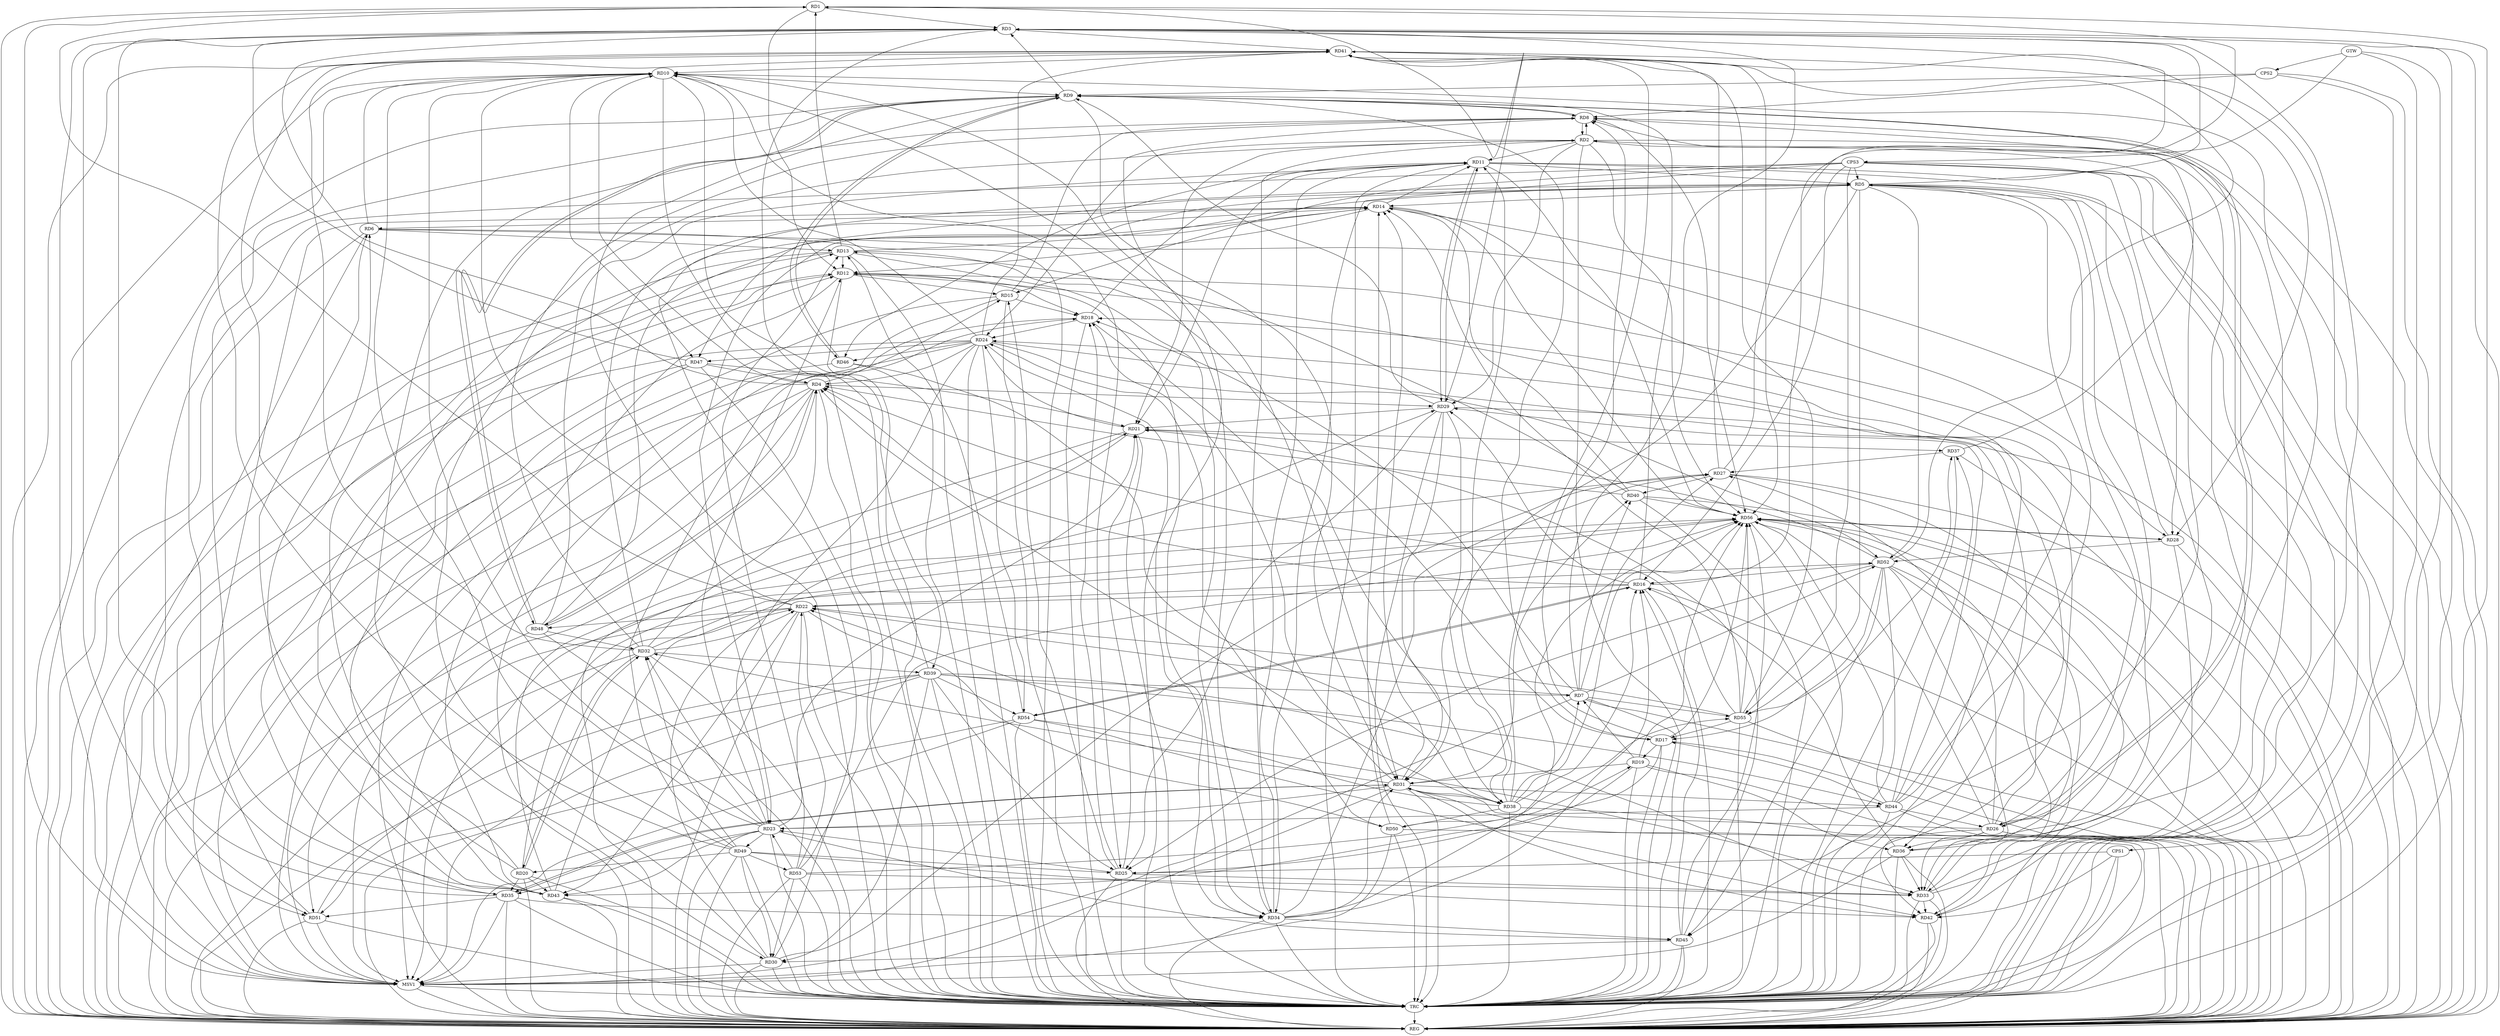 strict digraph G {
  RD1 [ label="RD1" ];
  RD2 [ label="RD2" ];
  RD3 [ label="RD3" ];
  RD4 [ label="RD4" ];
  RD5 [ label="RD5" ];
  RD6 [ label="RD6" ];
  RD7 [ label="RD7" ];
  RD8 [ label="RD8" ];
  RD9 [ label="RD9" ];
  RD10 [ label="RD10" ];
  RD11 [ label="RD11" ];
  RD12 [ label="RD12" ];
  RD13 [ label="RD13" ];
  RD14 [ label="RD14" ];
  RD15 [ label="RD15" ];
  RD16 [ label="RD16" ];
  RD17 [ label="RD17" ];
  RD18 [ label="RD18" ];
  RD19 [ label="RD19" ];
  RD20 [ label="RD20" ];
  RD21 [ label="RD21" ];
  RD22 [ label="RD22" ];
  RD23 [ label="RD23" ];
  RD24 [ label="RD24" ];
  RD25 [ label="RD25" ];
  RD26 [ label="RD26" ];
  RD27 [ label="RD27" ];
  RD28 [ label="RD28" ];
  RD29 [ label="RD29" ];
  RD30 [ label="RD30" ];
  RD31 [ label="RD31" ];
  RD32 [ label="RD32" ];
  RD33 [ label="RD33" ];
  RD34 [ label="RD34" ];
  RD35 [ label="RD35" ];
  RD36 [ label="RD36" ];
  RD37 [ label="RD37" ];
  RD38 [ label="RD38" ];
  RD39 [ label="RD39" ];
  RD40 [ label="RD40" ];
  RD41 [ label="RD41" ];
  RD42 [ label="RD42" ];
  RD43 [ label="RD43" ];
  RD44 [ label="RD44" ];
  RD45 [ label="RD45" ];
  RD46 [ label="RD46" ];
  RD47 [ label="RD47" ];
  RD48 [ label="RD48" ];
  RD49 [ label="RD49" ];
  RD50 [ label="RD50" ];
  RD51 [ label="RD51" ];
  RD52 [ label="RD52" ];
  RD53 [ label="RD53" ];
  RD54 [ label="RD54" ];
  RD55 [ label="RD55" ];
  RD56 [ label="RD56" ];
  CPS1 [ label="CPS1" ];
  CPS2 [ label="CPS2" ];
  CPS3 [ label="CPS3" ];
  GTW [ label="GTW" ];
  REG [ label="REG" ];
  TRC [ label="TRC" ];
  MSV1 [ label="MSV1" ];
  RD1 -> RD3;
  RD1 -> RD12;
  RD13 -> RD1;
  RD22 -> RD1;
  RD27 -> RD1;
  RD1 -> RD29;
  RD2 -> RD8;
  RD8 -> RD2;
  RD2 -> RD11;
  RD2 -> RD21;
  RD2 -> RD24;
  RD2 -> RD29;
  RD33 -> RD2;
  RD2 -> RD34;
  RD43 -> RD2;
  RD2 -> RD45;
  RD4 -> RD3;
  RD5 -> RD3;
  RD7 -> RD3;
  RD9 -> RD3;
  RD16 -> RD3;
  RD35 -> RD3;
  RD39 -> RD3;
  RD3 -> RD41;
  RD3 -> RD42;
  RD47 -> RD3;
  RD3 -> RD51;
  RD4 -> RD10;
  RD4 -> RD15;
  RD16 -> RD4;
  RD24 -> RD4;
  RD4 -> RD29;
  RD32 -> RD4;
  RD38 -> RD4;
  RD40 -> RD4;
  RD47 -> RD4;
  RD4 -> RD48;
  RD48 -> RD4;
  RD4 -> RD51;
  RD55 -> RD4;
  RD11 -> RD5;
  RD13 -> RD5;
  RD5 -> RD14;
  RD5 -> RD26;
  RD28 -> RD5;
  RD30 -> RD5;
  RD5 -> RD31;
  RD32 -> RD5;
  RD5 -> RD36;
  RD44 -> RD5;
  RD5 -> RD47;
  RD5 -> RD52;
  RD5 -> RD55;
  RD6 -> RD10;
  RD6 -> RD13;
  RD14 -> RD6;
  RD20 -> RD6;
  RD6 -> RD28;
  RD43 -> RD6;
  RD7 -> RD18;
  RD19 -> RD7;
  RD7 -> RD22;
  RD7 -> RD27;
  RD38 -> RD7;
  RD39 -> RD7;
  RD7 -> RD40;
  RD7 -> RD52;
  RD7 -> RD55;
  RD8 -> RD9;
  RD9 -> RD8;
  RD15 -> RD8;
  RD17 -> RD8;
  RD8 -> RD30;
  RD32 -> RD8;
  RD33 -> RD8;
  RD37 -> RD8;
  RD10 -> RD9;
  RD16 -> RD9;
  RD9 -> RD17;
  RD9 -> RD26;
  RD26 -> RD9;
  RD29 -> RD9;
  RD9 -> RD31;
  RD9 -> RD35;
  RD9 -> RD46;
  RD46 -> RD9;
  RD9 -> RD48;
  RD48 -> RD9;
  RD22 -> RD10;
  RD23 -> RD10;
  RD24 -> RD10;
  RD10 -> RD25;
  RD10 -> RD31;
  RD34 -> RD10;
  RD36 -> RD10;
  RD10 -> RD39;
  RD41 -> RD10;
  RD43 -> RD10;
  RD10 -> RD47;
  RD49 -> RD10;
  RD14 -> RD11;
  RD18 -> RD11;
  RD11 -> RD21;
  RD11 -> RD29;
  RD29 -> RD11;
  RD11 -> RD33;
  RD34 -> RD11;
  RD38 -> RD11;
  RD11 -> RD46;
  RD48 -> RD11;
  RD13 -> RD12;
  RD14 -> RD12;
  RD12 -> RD15;
  RD12 -> RD18;
  RD20 -> RD12;
  RD23 -> RD12;
  RD34 -> RD12;
  RD35 -> RD12;
  RD12 -> RD42;
  RD12 -> RD43;
  RD44 -> RD12;
  RD13 -> RD17;
  RD13 -> RD34;
  RD40 -> RD13;
  RD43 -> RD13;
  RD53 -> RD13;
  RD54 -> RD13;
  RD14 -> RD23;
  RD30 -> RD14;
  RD31 -> RD14;
  RD40 -> RD14;
  RD48 -> RD14;
  RD50 -> RD14;
  RD51 -> RD14;
  RD55 -> RD14;
  RD15 -> RD18;
  RD25 -> RD15;
  RD16 -> RD22;
  RD16 -> RD29;
  RD34 -> RD16;
  RD36 -> RD16;
  RD38 -> RD16;
  RD45 -> RD16;
  RD52 -> RD16;
  RD16 -> RD54;
  RD54 -> RD16;
  RD17 -> RD19;
  RD17 -> RD25;
  RD44 -> RD17;
  RD52 -> RD17;
  RD55 -> RD17;
  RD18 -> RD24;
  RD25 -> RD18;
  RD26 -> RD18;
  RD31 -> RD18;
  RD18 -> RD38;
  RD49 -> RD18;
  RD19 -> RD31;
  RD19 -> RD36;
  RD19 -> RD43;
  RD53 -> RD19;
  RD20 -> RD32;
  RD32 -> RD20;
  RD20 -> RD35;
  RD20 -> RD43;
  RD49 -> RD20;
  RD23 -> RD21;
  RD21 -> RD24;
  RD25 -> RD21;
  RD29 -> RD21;
  RD21 -> RD37;
  RD43 -> RD21;
  RD45 -> RD21;
  RD47 -> RD21;
  RD52 -> RD21;
  RD32 -> RD22;
  RD38 -> RD22;
  RD22 -> RD43;
  RD22 -> RD48;
  RD22 -> RD50;
  RD51 -> RD22;
  RD22 -> RD52;
  RD53 -> RD22;
  RD55 -> RD22;
  RD24 -> RD23;
  RD25 -> RD23;
  RD31 -> RD23;
  RD23 -> RD32;
  RD23 -> RD35;
  RD23 -> RD41;
  RD23 -> RD43;
  RD44 -> RD23;
  RD23 -> RD45;
  RD23 -> RD49;
  RD53 -> RD23;
  RD26 -> RD24;
  RD24 -> RD34;
  RD24 -> RD36;
  RD24 -> RD41;
  RD24 -> RD46;
  RD24 -> RD47;
  RD50 -> RD24;
  RD24 -> RD52;
  RD24 -> RD54;
  RD29 -> RD25;
  RD25 -> RD33;
  RD39 -> RD25;
  RD49 -> RD25;
  RD52 -> RD25;
  RD26 -> RD27;
  RD26 -> RD31;
  RD26 -> RD33;
  RD26 -> RD36;
  RD44 -> RD26;
  RD30 -> RD27;
  RD34 -> RD27;
  RD37 -> RD27;
  RD27 -> RD40;
  RD27 -> RD41;
  RD41 -> RD28;
  RD28 -> RD52;
  RD56 -> RD28;
  RD30 -> RD29;
  RD29 -> RD31;
  RD29 -> RD38;
  RD44 -> RD29;
  RD39 -> RD30;
  RD45 -> RD30;
  RD49 -> RD30;
  RD53 -> RD30;
  RD31 -> RD32;
  RD34 -> RD31;
  RD31 -> RD35;
  RD35 -> RD31;
  RD31 -> RD38;
  RD31 -> RD40;
  RD31 -> RD42;
  RD31 -> RD44;
  RD32 -> RD39;
  RD32 -> RD41;
  RD48 -> RD32;
  RD49 -> RD32;
  RD36 -> RD33;
  RD39 -> RD33;
  RD33 -> RD42;
  RD52 -> RD33;
  RD53 -> RD33;
  RD54 -> RD33;
  RD35 -> RD34;
  RD34 -> RD45;
  RD35 -> RD51;
  RD44 -> RD37;
  RD55 -> RD37;
  RD38 -> RD41;
  RD46 -> RD38;
  RD38 -> RD50;
  RD39 -> RD44;
  RD39 -> RD51;
  RD39 -> RD54;
  RD49 -> RD41;
  RD52 -> RD41;
  RD55 -> RD41;
  RD49 -> RD42;
  RD52 -> RD42;
  RD54 -> RD42;
  RD52 -> RD45;
  RD49 -> RD53;
  RD50 -> RD55;
  CPS1 -> RD42;
  CPS1 -> RD25;
  CPS2 -> RD9;
  CPS2 -> RD8;
  CPS3 -> RD16;
  CPS3 -> RD15;
  CPS3 -> RD28;
  CPS3 -> RD55;
  CPS3 -> RD5;
  CPS3 -> RD34;
  CPS3 -> RD51;
  GTW -> CPS1;
  GTW -> CPS2;
  GTW -> CPS3;
  RD1 -> REG;
  RD2 -> REG;
  RD3 -> REG;
  RD4 -> REG;
  RD5 -> REG;
  RD6 -> REG;
  RD7 -> REG;
  RD8 -> REG;
  RD9 -> REG;
  RD10 -> REG;
  RD11 -> REG;
  RD12 -> REG;
  RD13 -> REG;
  RD14 -> REG;
  RD15 -> REG;
  RD16 -> REG;
  RD17 -> REG;
  RD18 -> REG;
  RD19 -> REG;
  RD20 -> REG;
  RD21 -> REG;
  RD22 -> REG;
  RD23 -> REG;
  RD24 -> REG;
  RD25 -> REG;
  RD26 -> REG;
  RD27 -> REG;
  RD28 -> REG;
  RD29 -> REG;
  RD30 -> REG;
  RD31 -> REG;
  RD32 -> REG;
  RD33 -> REG;
  RD34 -> REG;
  RD35 -> REG;
  RD36 -> REG;
  RD37 -> REG;
  RD38 -> REG;
  RD39 -> REG;
  RD40 -> REG;
  RD41 -> REG;
  RD42 -> REG;
  RD43 -> REG;
  RD44 -> REG;
  RD45 -> REG;
  RD46 -> REG;
  RD47 -> REG;
  RD48 -> REG;
  RD49 -> REG;
  RD50 -> REG;
  RD51 -> REG;
  RD52 -> REG;
  RD53 -> REG;
  RD54 -> REG;
  RD55 -> REG;
  RD56 -> REG;
  CPS1 -> REG;
  CPS2 -> REG;
  CPS3 -> REG;
  RD1 -> TRC;
  RD2 -> TRC;
  RD3 -> TRC;
  RD4 -> TRC;
  RD5 -> TRC;
  RD6 -> TRC;
  RD7 -> TRC;
  RD8 -> TRC;
  RD9 -> TRC;
  RD10 -> TRC;
  RD11 -> TRC;
  RD12 -> TRC;
  RD13 -> TRC;
  RD14 -> TRC;
  RD15 -> TRC;
  RD16 -> TRC;
  RD17 -> TRC;
  RD18 -> TRC;
  RD19 -> TRC;
  RD20 -> TRC;
  RD21 -> TRC;
  RD22 -> TRC;
  RD23 -> TRC;
  RD24 -> TRC;
  RD25 -> TRC;
  RD26 -> TRC;
  RD27 -> TRC;
  RD28 -> TRC;
  RD29 -> TRC;
  RD30 -> TRC;
  RD31 -> TRC;
  RD32 -> TRC;
  RD33 -> TRC;
  RD34 -> TRC;
  RD35 -> TRC;
  RD36 -> TRC;
  RD37 -> TRC;
  RD38 -> TRC;
  RD39 -> TRC;
  RD40 -> TRC;
  RD41 -> TRC;
  RD42 -> TRC;
  RD43 -> TRC;
  RD44 -> TRC;
  RD45 -> TRC;
  RD46 -> TRC;
  RD47 -> TRC;
  RD48 -> TRC;
  RD49 -> TRC;
  RD50 -> TRC;
  RD51 -> TRC;
  RD52 -> TRC;
  RD53 -> TRC;
  RD54 -> TRC;
  RD55 -> TRC;
  RD56 -> TRC;
  CPS1 -> TRC;
  CPS2 -> TRC;
  CPS3 -> TRC;
  GTW -> TRC;
  TRC -> REG;
  RD19 -> RD56;
  RD28 -> RD56;
  RD2 -> RD56;
  RD11 -> RD56;
  RD26 -> RD56;
  RD14 -> RD56;
  RD40 -> RD56;
  RD38 -> RD56;
  RD33 -> RD56;
  RD45 -> RD56;
  RD20 -> RD56;
  RD55 -> RD56;
  RD53 -> RD56;
  RD42 -> RD56;
  RD41 -> RD56;
  RD8 -> RD56;
  RD34 -> RD56;
  RD44 -> RD56;
  RD32 -> RD56;
  RD17 -> RD56;
  RD43 -> RD56;
  RD3 -> MSV1;
  RD4 -> MSV1;
  RD6 -> MSV1;
  RD7 -> MSV1;
  RD21 -> MSV1;
  RD31 -> MSV1;
  RD35 -> MSV1;
  RD36 -> MSV1;
  RD39 -> MSV1;
  RD50 -> MSV1;
  RD54 -> MSV1;
  RD51 -> MSV1;
  RD1 -> MSV1;
  RD24 -> MSV1;
  RD47 -> MSV1;
  RD13 -> MSV1;
  RD15 -> MSV1;
  RD27 -> MSV1;
  RD30 -> MSV1;
  RD22 -> MSV1;
  MSV1 -> REG;
  MSV1 -> TRC;
}
